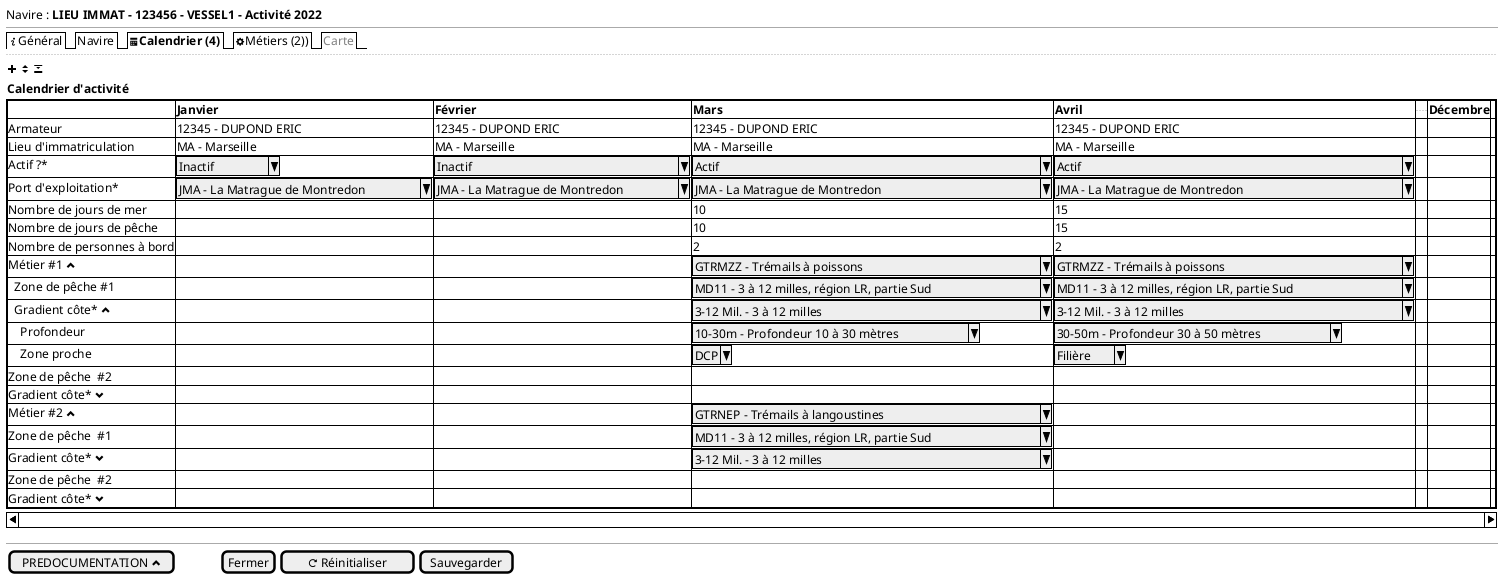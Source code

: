 @startsalt
{
  Navire : <b>LIEU IMMAT - 123456 - VESSEL1 - Activité 2022
  --
  {/ <&info>Général | Navire | <b><&calendar>Calendrier (4)| <&cog>Métiers (2)) | <font color=grey>Carte}
  ..
  {<&plus> <&elevator> <&expand-down> }
  {<b>Calendrier d'activité}
	{S-
	{#
     . | <b>Janvier | <b>Février | <b>Mars | <b>Avril| ... | <b>Décembre
     Armateur | 12345 - DUPOND ERIC | 12345 - DUPOND ERIC | 12345 - DUPOND ERIC | 12345 - DUPOND ERIC | . | . | .
     Lieu d'immatriculation | MA - Marseille | MA - Marseille | MA - Marseille | MA - Marseille | . | . | .
     Actif ?* | ^Inactif    ^| ^Inactif                       ^| ^Actif                                      ^ | ^Actif                                      ^| . | . | .
     Port d'exploitation* | ^JMA - La Matrague de Montredon^ | ^JMA - La Matrague de Montredon^ | ^JMA - La Matrague de Montredon             ^ | ^JMA - La Matrague de Montredon             ^| . | . | .
     Nombre de jours de mer | . | . | 10 | 15 | . | . | .
     Nombre de jours de pêche | . | . | 10 | 15 | . | . | .
     Nombre de personnes à bord | . | . | 2 | 2 | . | . | .
     Métier #1 <&chevron-top> | . | . | ^GTRMZZ - Trémails à poissons               ^ | ^GTRMZZ - Trémails à poissons               ^ | . | . | .
     <U+0020><U+0020>Zone de pêche #1 | . | . | ^MD11 - 3 à 12 milles, région LR, partie Sud^| ^MD11 - 3 à 12 milles, région LR, partie Sud^ | . | . | .
     <U+0020><U+0020>Gradient côte* <&chevron-top>| . | . | ^3-12 Mil. - 3 à 12 milles                  ^| ^3-12 Mil. - 3 à 12 milles                  ^ | . | . | .
     <U+0020><U+0020><U+0020><U+0020>Profondeur | . | . | ^10-30m - Profondeur 10 à 30 mètres^| ^30-50m - Profondeur 30 à 50 mètres^ | . | . | .
     <U+0020><U+0020><U+0020><U+0020>Zone proche| . | . | ^DCP^| ^Filière^ | . | . | .
     Zone de pêche  #2 | . | . | . | . | . | .
     Gradient côte* <&chevron-bottom>| . | . | . | . | . | . | .
     Métier #2 <&chevron-top>| . | . | ^GTRNEP - Trémails à langoustines           ^ | . | . | . | .
     Zone de pêche  #1 | . | . | ^MD11 - 3 à 12 milles, région LR, partie Sud^|.| . | . | .
     Gradient côte* <&chevron-bottom>| . | . | ^3-12 Mil. - 3 à 12 milles                  ^|.| . | . | .
     Zone de pêche  #2 | . | . | . | . | . | . | .
     Gradient côte* <&chevron-bottom>| . | . | . | . | . | . | .
    }
    }
  --
  { [PREDOCUMENTATION <&chevron-top> ] | . | . | . | . | . | . | . | . | [Fermer] | [<&reload> Réinitialiser] | [Sauvegarder] }
}
@endsalt